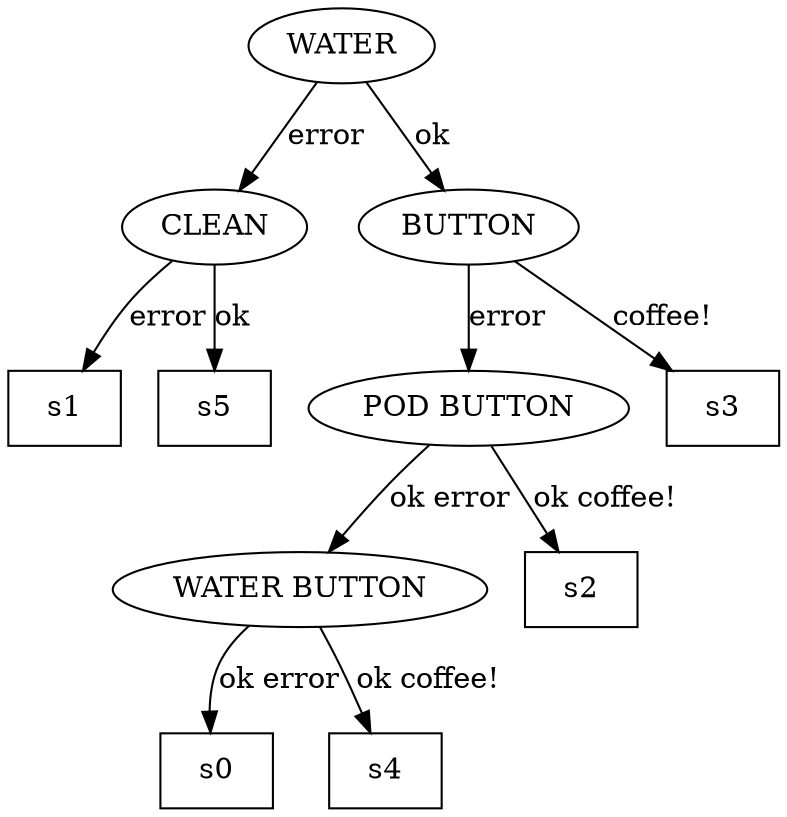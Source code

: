 digraph g {

	s0 [shape="oval" label="WATER"];
	s1 [shape="oval" label="CLEAN"];
	s2 [shape="oval" label="BUTTON"];
	s3 [shape="box" label="s1"];
	s4 [shape="box" label="s5"];
	s5 [shape="oval" label="POD BUTTON"];
	s6 [shape="box" label="s3"];
	s7 [shape="oval" label="WATER BUTTON"];
	s8 [shape="box" label="s2"];
	s9 [shape="box" label="s0"];
	s10 [shape="box" label="s4"];
	s0 -> s1 [label="error"];
	s0 -> s2 [label="ok"];
	s1 -> s3 [label="error"];
	s1 -> s4 [label="ok"];
	s2 -> s5 [label="error"];
	s2 -> s6 [label="coffee!"];
	s5 -> s7 [label="ok error"];
	s5 -> s8 [label="ok coffee!"];
	s7 -> s9 [label="ok error"];
	s7 -> s10 [label="ok coffee!"];

}
